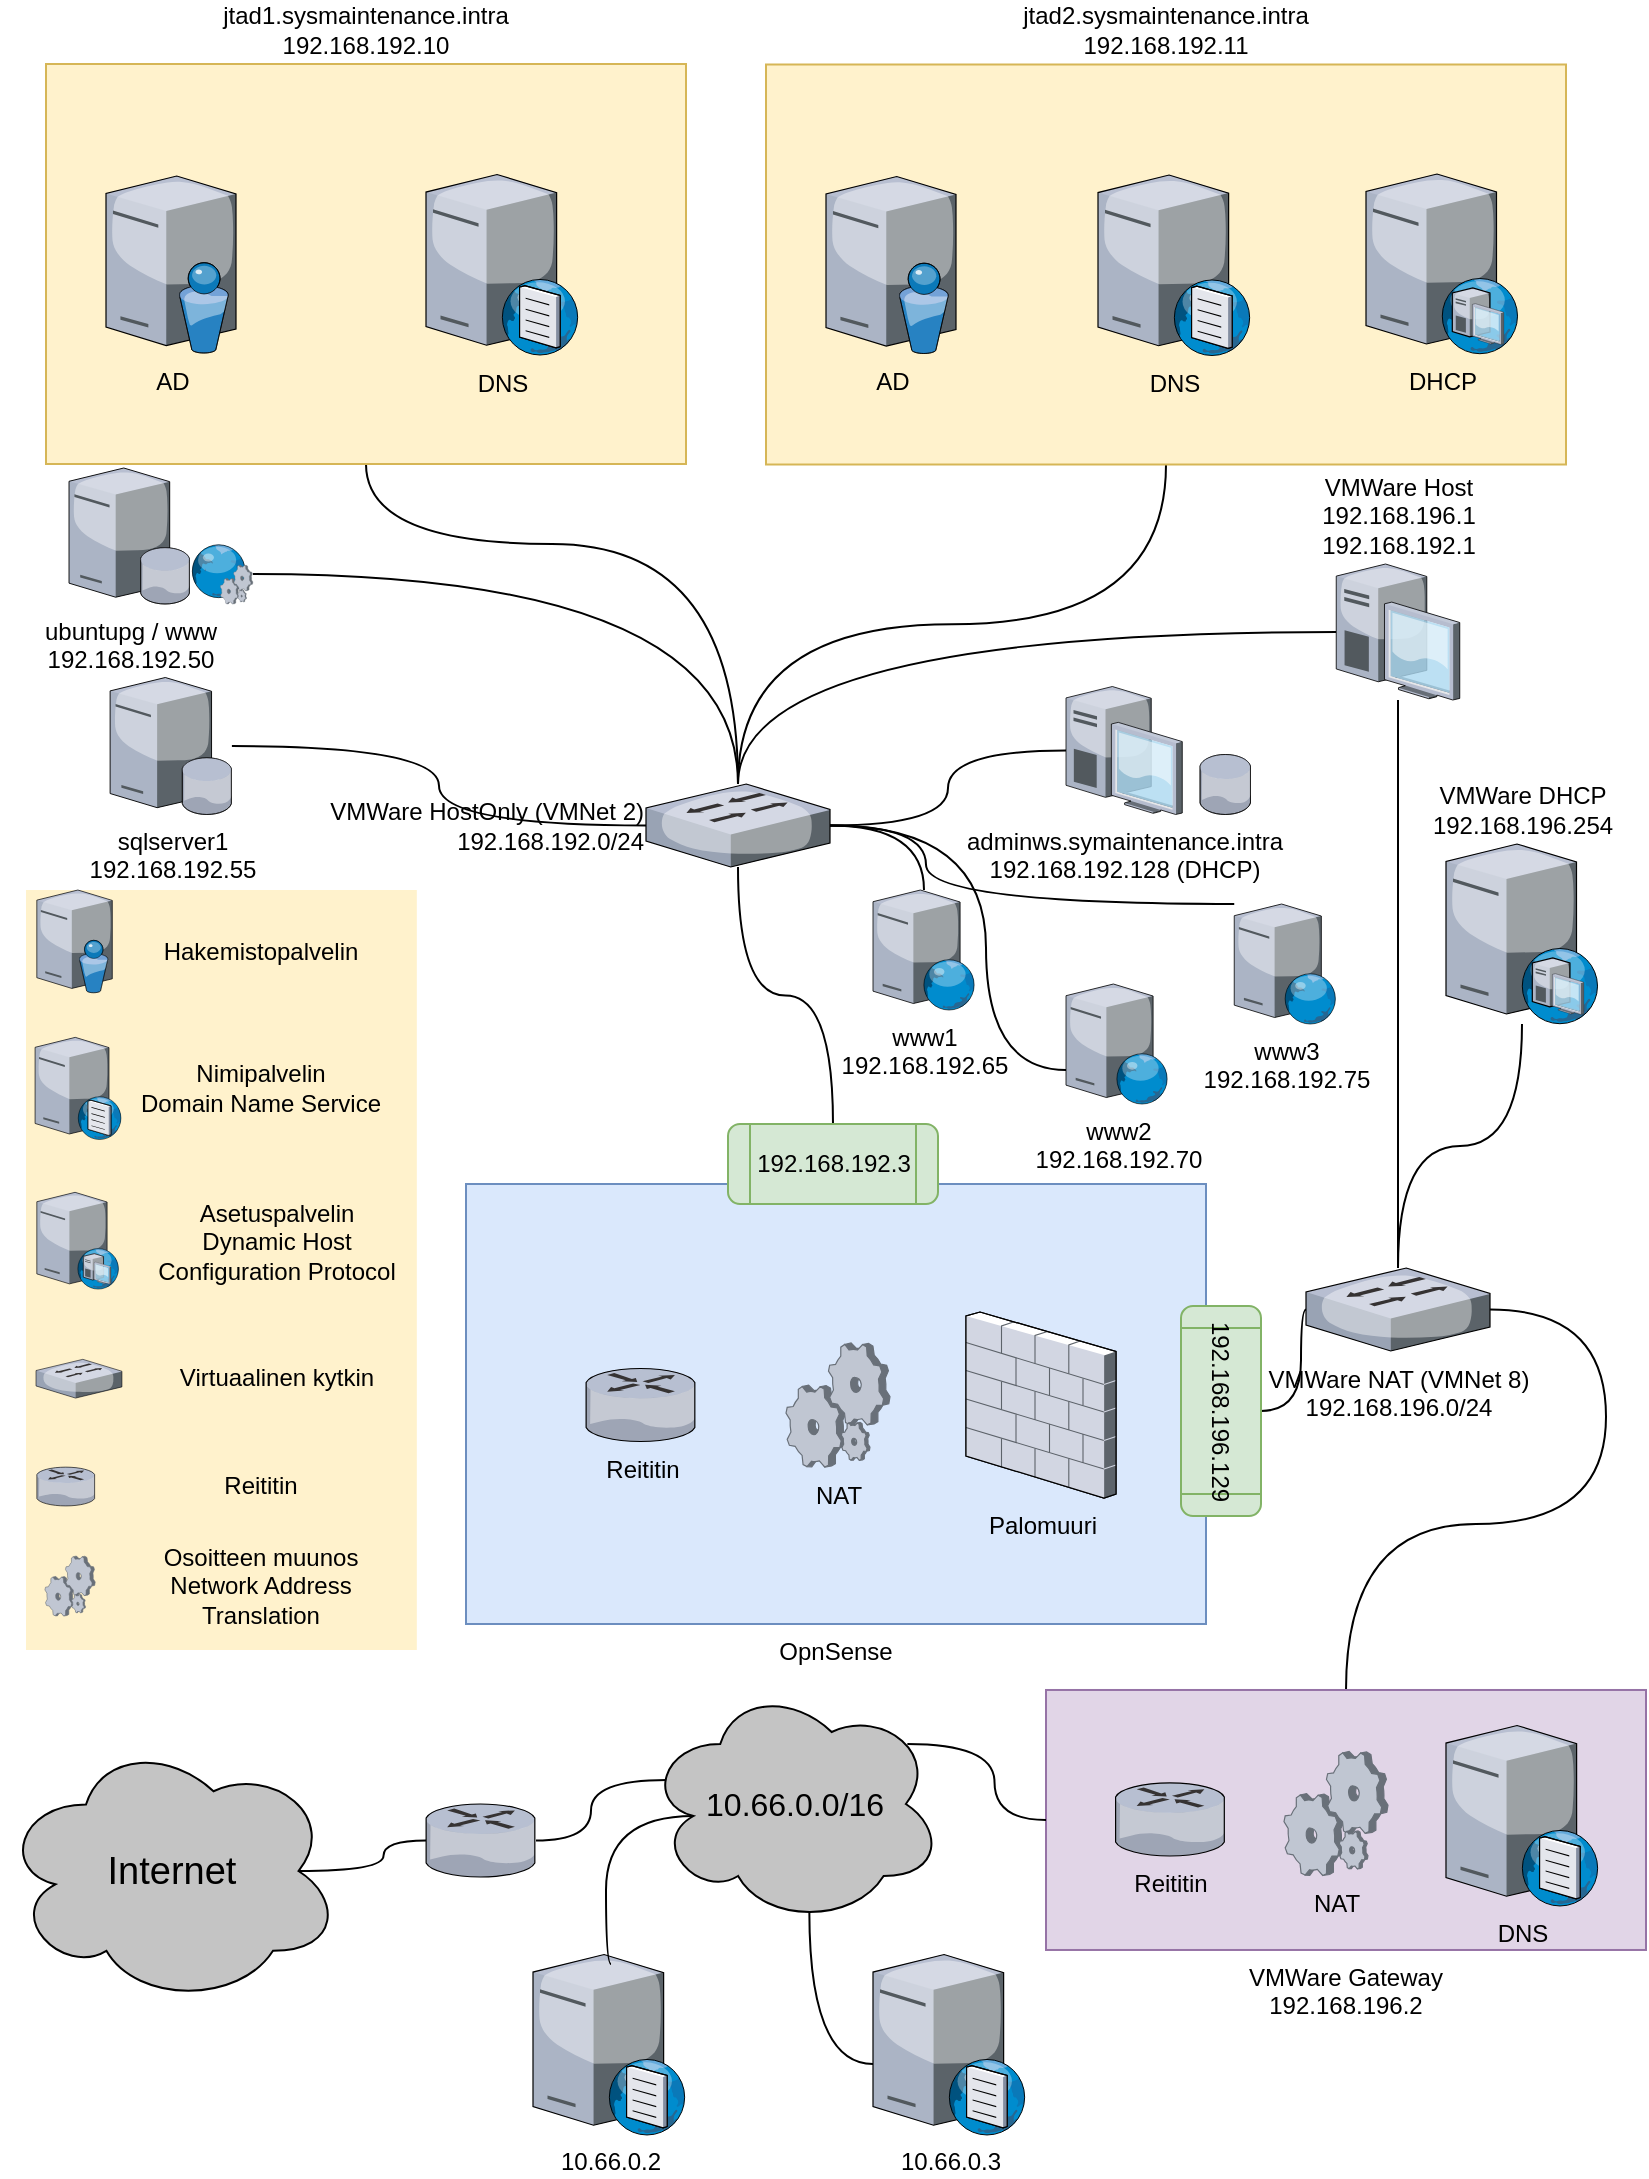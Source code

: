 <mxfile version="20.7.4" type="device"><diagram id="zHARqdaaEAYXHzXHVqvY" name="Page-1"><mxGraphModel dx="1036" dy="606" grid="1" gridSize="10" guides="1" tooltips="1" connect="1" arrows="1" fold="1" page="1" pageScale="1" pageWidth="850" pageHeight="1100" math="0" shadow="0"><root><mxCell id="0"/><mxCell id="1" parent="0"/><mxCell id="OGkH5iqW6VJbtENVCGtF-38" style="edgeStyle=orthogonalEdgeStyle;orthogonalLoop=1;jettySize=auto;html=1;curved=1;endArrow=none;endFill=0;" parent="1" source="OGkH5iqW6VJbtENVCGtF-5" target="OGkH5iqW6VJbtENVCGtF-22" edge="1"><mxGeometry relative="1" as="geometry"><Array as="points"><mxPoint x="200" y="280"/><mxPoint x="386" y="280"/></Array></mxGeometry></mxCell><mxCell id="OGkH5iqW6VJbtENVCGtF-5" value="jtad1.sysmaintenance.intra&lt;br&gt;192.168.192.10" style="rounded=0;whiteSpace=wrap;html=1;shadow=0;glass=0;sketch=0;fillColor=#fff2cc;strokeColor=#d6b656;labelPosition=center;verticalLabelPosition=top;align=center;verticalAlign=bottom;" parent="1" vertex="1"><mxGeometry x="40" y="40" width="320" height="200" as="geometry"/></mxCell><mxCell id="OGkH5iqW6VJbtENVCGtF-6" value="AD" style="verticalLabelPosition=bottom;sketch=0;aspect=fixed;html=1;verticalAlign=top;strokeColor=none;align=center;outlineConnect=0;shape=mxgraph.citrix.directory_server;rounded=1;shadow=0;glass=0;" parent="1" vertex="1"><mxGeometry x="70" y="96" width="65" height="88.5" as="geometry"/></mxCell><mxCell id="OGkH5iqW6VJbtENVCGtF-7" value="DNS" style="verticalLabelPosition=bottom;sketch=0;aspect=fixed;html=1;verticalAlign=top;strokeColor=none;align=center;outlineConnect=0;shape=mxgraph.citrix.dns_server;rounded=1;shadow=0;glass=0;" parent="1" vertex="1"><mxGeometry x="230" y="93" width="76.5" height="92.5" as="geometry"/></mxCell><mxCell id="OGkH5iqW6VJbtENVCGtF-39" style="edgeStyle=orthogonalEdgeStyle;curved=1;orthogonalLoop=1;jettySize=auto;html=1;endArrow=none;endFill=0;" parent="1" source="OGkH5iqW6VJbtENVCGtF-8" target="OGkH5iqW6VJbtENVCGtF-22" edge="1"><mxGeometry relative="1" as="geometry"/></mxCell><mxCell id="OGkH5iqW6VJbtENVCGtF-8" value="jtad2.sysmaintenance.intra&lt;br&gt;192.168.192.11" style="rounded=0;whiteSpace=wrap;html=1;shadow=0;glass=0;sketch=0;fillColor=#fff2cc;strokeColor=#d6b656;labelPosition=center;verticalLabelPosition=top;align=center;verticalAlign=bottom;" parent="1" vertex="1"><mxGeometry x="400" y="40.25" width="400" height="200" as="geometry"/></mxCell><mxCell id="OGkH5iqW6VJbtENVCGtF-9" value="AD" style="verticalLabelPosition=bottom;sketch=0;aspect=fixed;html=1;verticalAlign=top;strokeColor=none;align=center;outlineConnect=0;shape=mxgraph.citrix.directory_server;rounded=1;shadow=0;glass=0;" parent="1" vertex="1"><mxGeometry x="430" y="96.25" width="65" height="88.5" as="geometry"/></mxCell><mxCell id="OGkH5iqW6VJbtENVCGtF-10" value="DNS" style="verticalLabelPosition=bottom;sketch=0;aspect=fixed;html=1;verticalAlign=top;strokeColor=none;align=center;outlineConnect=0;shape=mxgraph.citrix.dns_server;rounded=1;shadow=0;glass=0;" parent="1" vertex="1"><mxGeometry x="566" y="93.25" width="76.5" height="92.5" as="geometry"/></mxCell><mxCell id="OGkH5iqW6VJbtENVCGtF-11" value="DHCP" style="verticalLabelPosition=bottom;sketch=0;aspect=fixed;html=1;verticalAlign=top;strokeColor=none;align=center;outlineConnect=0;shape=mxgraph.citrix.dhcp_server;rounded=1;shadow=0;glass=0;" parent="1" vertex="1"><mxGeometry x="700" y="95" width="76" height="90" as="geometry"/></mxCell><mxCell id="OGkH5iqW6VJbtENVCGtF-47" style="edgeStyle=orthogonalEdgeStyle;curved=1;orthogonalLoop=1;jettySize=auto;html=1;endArrow=none;endFill=0;exitX=0.07;exitY=0.4;exitDx=0;exitDy=0;exitPerimeter=0;" parent="1" source="OGkH5iqW6VJbtENVCGtF-52" target="OGkH5iqW6VJbtENVCGtF-37" edge="1"><mxGeometry relative="1" as="geometry"><mxPoint x="412.0" y="895.231" as="sourcePoint"/></mxGeometry></mxCell><mxCell id="OGkH5iqW6VJbtENVCGtF-45" style="edgeStyle=orthogonalEdgeStyle;curved=1;orthogonalLoop=1;jettySize=auto;html=1;endArrow=none;endFill=0;" parent="1" source="OGkH5iqW6VJbtENVCGtF-21" target="OGkH5iqW6VJbtENVCGtF-27" edge="1"><mxGeometry relative="1" as="geometry"><Array as="points"><mxPoint x="820" y="663"/><mxPoint x="820" y="770"/><mxPoint x="690" y="770"/></Array></mxGeometry></mxCell><mxCell id="OGkH5iqW6VJbtENVCGtF-21" value="VMWare NAT (VMNet 8)&lt;br&gt;192.168.196.0/24" style="verticalLabelPosition=bottom;sketch=0;aspect=fixed;html=1;verticalAlign=top;strokeColor=none;align=center;outlineConnect=0;shape=mxgraph.citrix.switch;rounded=1;shadow=0;glass=0;" parent="1" vertex="1"><mxGeometry x="670" y="642" width="92" height="41.5" as="geometry"/></mxCell><mxCell id="OGkH5iqW6VJbtENVCGtF-40" style="edgeStyle=orthogonalEdgeStyle;curved=1;orthogonalLoop=1;jettySize=auto;html=1;entryX=0.5;entryY=0;entryDx=0;entryDy=0;endArrow=none;endFill=0;" parent="1" source="OGkH5iqW6VJbtENVCGtF-22" target="OGkH5iqW6VJbtENVCGtF-23" edge="1"><mxGeometry relative="1" as="geometry"/></mxCell><mxCell id="bz7UZ1zLobXVc8oJXwYP-3" style="edgeStyle=orthogonalEdgeStyle;orthogonalLoop=1;jettySize=auto;html=1;curved=1;endArrow=none;endFill=0;" edge="1" parent="1" source="OGkH5iqW6VJbtENVCGtF-22" target="bz7UZ1zLobXVc8oJXwYP-1"><mxGeometry relative="1" as="geometry"/></mxCell><mxCell id="bz7UZ1zLobXVc8oJXwYP-11" style="edgeStyle=orthogonalEdgeStyle;curved=1;orthogonalLoop=1;jettySize=auto;html=1;endArrow=none;endFill=0;" edge="1" parent="1" source="OGkH5iqW6VJbtENVCGtF-22" target="bz7UZ1zLobXVc8oJXwYP-4"><mxGeometry relative="1" as="geometry"/></mxCell><mxCell id="bz7UZ1zLobXVc8oJXwYP-12" style="edgeStyle=orthogonalEdgeStyle;curved=1;orthogonalLoop=1;jettySize=auto;html=1;endArrow=none;endFill=0;" edge="1" parent="1" source="OGkH5iqW6VJbtENVCGtF-22" target="bz7UZ1zLobXVc8oJXwYP-6"><mxGeometry relative="1" as="geometry"><Array as="points"><mxPoint x="510" y="421"/><mxPoint x="510" y="543"/></Array></mxGeometry></mxCell><mxCell id="bz7UZ1zLobXVc8oJXwYP-14" style="edgeStyle=orthogonalEdgeStyle;curved=1;orthogonalLoop=1;jettySize=auto;html=1;endArrow=none;endFill=0;" edge="1" parent="1" source="OGkH5iqW6VJbtENVCGtF-22" target="bz7UZ1zLobXVc8oJXwYP-7"><mxGeometry relative="1" as="geometry"><Array as="points"><mxPoint x="480" y="421"/><mxPoint x="480" y="460"/></Array></mxGeometry></mxCell><mxCell id="OGkH5iqW6VJbtENVCGtF-22" value="VMWare HostOnly (VMNet 2)&lt;br&gt;192.168.192.0/24" style="verticalLabelPosition=middle;sketch=0;aspect=fixed;html=1;verticalAlign=middle;strokeColor=none;align=right;outlineConnect=0;shape=mxgraph.citrix.switch;rounded=1;shadow=0;glass=0;labelPosition=left;" parent="1" vertex="1"><mxGeometry x="340" y="400" width="92" height="41.5" as="geometry"/></mxCell><mxCell id="OGkH5iqW6VJbtENVCGtF-41" style="edgeStyle=orthogonalEdgeStyle;curved=1;orthogonalLoop=1;jettySize=auto;html=1;endArrow=none;endFill=0;" parent="1" source="OGkH5iqW6VJbtENVCGtF-24" target="OGkH5iqW6VJbtENVCGtF-21" edge="1"><mxGeometry relative="1" as="geometry"/></mxCell><mxCell id="OGkH5iqW6VJbtENVCGtF-29" value="" style="group" parent="1" vertex="1" connectable="0"><mxGeometry x="530" y="852.99" width="310" height="130" as="geometry"/></mxCell><mxCell id="OGkH5iqW6VJbtENVCGtF-27" value="VMWare Gateway&lt;br&gt;192.168.196.2&lt;br&gt;" style="rounded=0;whiteSpace=wrap;html=1;shadow=0;glass=0;sketch=0;labelPosition=center;verticalLabelPosition=bottom;align=center;verticalAlign=top;fillColor=#e1d5e7;strokeColor=#9673a6;" parent="OGkH5iqW6VJbtENVCGtF-29" vertex="1"><mxGeometry x="10" width="300" height="130" as="geometry"/></mxCell><mxCell id="OGkH5iqW6VJbtENVCGtF-25" value="DNS" style="verticalLabelPosition=bottom;sketch=0;aspect=fixed;html=1;verticalAlign=top;strokeColor=none;align=center;outlineConnect=0;shape=mxgraph.citrix.dns_server;rounded=1;shadow=0;glass=0;" parent="OGkH5iqW6VJbtENVCGtF-29" vertex="1"><mxGeometry x="209.996" y="15.5" width="76.5" height="92.5" as="geometry"/></mxCell><mxCell id="OGkH5iqW6VJbtENVCGtF-26" value="Reititin" style="verticalLabelPosition=bottom;sketch=0;aspect=fixed;html=1;verticalAlign=top;strokeColor=none;align=center;outlineConnect=0;shape=mxgraph.citrix.router;rounded=1;shadow=0;glass=0;" parent="OGkH5iqW6VJbtENVCGtF-29" vertex="1"><mxGeometry x="44.739" y="46.5" width="55" height="36.5" as="geometry"/></mxCell><mxCell id="OGkH5iqW6VJbtENVCGtF-72" value="NAT" style="verticalLabelPosition=bottom;sketch=0;aspect=fixed;html=1;verticalAlign=top;strokeColor=none;align=center;outlineConnect=0;shape=mxgraph.citrix.process;rounded=1;shadow=0;glass=0;" parent="OGkH5iqW6VJbtENVCGtF-29" vertex="1"><mxGeometry x="129" y="30.75" width="52" height="62" as="geometry"/></mxCell><mxCell id="OGkH5iqW6VJbtENVCGtF-44" style="edgeStyle=orthogonalEdgeStyle;curved=1;orthogonalLoop=1;jettySize=auto;html=1;endArrow=none;endFill=0;" parent="1" source="OGkH5iqW6VJbtENVCGtF-32" target="OGkH5iqW6VJbtENVCGtF-21" edge="1"><mxGeometry relative="1" as="geometry"/></mxCell><mxCell id="OGkH5iqW6VJbtENVCGtF-32" value="VMWare DHCP&lt;br&gt;192.168.196.254" style="verticalLabelPosition=top;sketch=0;aspect=fixed;html=1;verticalAlign=bottom;strokeColor=none;align=center;outlineConnect=0;shape=mxgraph.citrix.dhcp_server;rounded=1;shadow=0;glass=0;labelPosition=center;" parent="1" vertex="1"><mxGeometry x="740" y="430" width="76" height="90" as="geometry"/></mxCell><mxCell id="OGkH5iqW6VJbtENVCGtF-42" style="edgeStyle=orthogonalEdgeStyle;curved=1;orthogonalLoop=1;jettySize=auto;html=1;endArrow=none;endFill=0;" parent="1" source="OGkH5iqW6VJbtENVCGtF-33" target="OGkH5iqW6VJbtENVCGtF-22" edge="1"><mxGeometry relative="1" as="geometry"/></mxCell><mxCell id="OGkH5iqW6VJbtENVCGtF-43" style="edgeStyle=orthogonalEdgeStyle;curved=1;orthogonalLoop=1;jettySize=auto;html=1;endArrow=none;endFill=0;" parent="1" source="OGkH5iqW6VJbtENVCGtF-33" target="OGkH5iqW6VJbtENVCGtF-21" edge="1"><mxGeometry relative="1" as="geometry"/></mxCell><mxCell id="OGkH5iqW6VJbtENVCGtF-33" value="VMWare Host&lt;br&gt;192.168.196.1&lt;br&gt;192.168.192.1" style="verticalLabelPosition=top;sketch=0;aspect=fixed;html=1;verticalAlign=bottom;strokeColor=none;align=center;outlineConnect=0;shape=mxgraph.citrix.desktop;rounded=1;shadow=0;glass=0;labelPosition=center;" parent="1" vertex="1"><mxGeometry x="685.12" y="290" width="61.76" height="68" as="geometry"/></mxCell><mxCell id="OGkH5iqW6VJbtENVCGtF-34" value="10.66.0.2" style="verticalLabelPosition=bottom;sketch=0;aspect=fixed;html=1;verticalAlign=top;strokeColor=none;align=center;outlineConnect=0;shape=mxgraph.citrix.dns_server;rounded=1;shadow=0;glass=0;" parent="1" vertex="1"><mxGeometry x="283.5" y="982.99" width="76.5" height="92.5" as="geometry"/></mxCell><mxCell id="OGkH5iqW6VJbtENVCGtF-74" style="edgeStyle=orthogonalEdgeStyle;curved=1;orthogonalLoop=1;jettySize=auto;html=1;entryX=0.55;entryY=0.95;entryDx=0;entryDy=0;entryPerimeter=0;fontSize=12;endArrow=none;endFill=0;" parent="1" source="OGkH5iqW6VJbtENVCGtF-35" target="OGkH5iqW6VJbtENVCGtF-52" edge="1"><mxGeometry relative="1" as="geometry"><Array as="points"><mxPoint x="422" y="1040"/></Array></mxGeometry></mxCell><mxCell id="OGkH5iqW6VJbtENVCGtF-35" value="10.66.0.3" style="verticalLabelPosition=bottom;sketch=0;aspect=fixed;html=1;verticalAlign=top;strokeColor=none;align=center;outlineConnect=0;shape=mxgraph.citrix.dns_server;rounded=1;shadow=0;glass=0;" parent="1" vertex="1"><mxGeometry x="453.5" y="982.99" width="76.5" height="92.5" as="geometry"/></mxCell><mxCell id="OGkH5iqW6VJbtENVCGtF-48" style="edgeStyle=orthogonalEdgeStyle;curved=1;orthogonalLoop=1;jettySize=auto;html=1;entryX=0.875;entryY=0.5;entryDx=0;entryDy=0;entryPerimeter=0;endArrow=none;endFill=0;" parent="1" source="OGkH5iqW6VJbtENVCGtF-37" target="OGkH5iqW6VJbtENVCGtF-51" edge="1"><mxGeometry relative="1" as="geometry"><mxPoint x="275.07" y="925.365" as="targetPoint"/></mxGeometry></mxCell><mxCell id="OGkH5iqW6VJbtENVCGtF-37" value="" style="verticalLabelPosition=bottom;sketch=0;aspect=fixed;html=1;verticalAlign=top;strokeColor=none;align=center;outlineConnect=0;shape=mxgraph.citrix.router;rounded=1;shadow=0;glass=0;" parent="1" vertex="1"><mxGeometry x="230" y="910" width="55" height="36.5" as="geometry"/></mxCell><mxCell id="OGkH5iqW6VJbtENVCGtF-46" style="edgeStyle=orthogonalEdgeStyle;curved=1;orthogonalLoop=1;jettySize=auto;html=1;endArrow=none;endFill=0;entryX=0.88;entryY=0.25;entryDx=0;entryDy=0;entryPerimeter=0;" parent="1" source="OGkH5iqW6VJbtENVCGtF-27" target="OGkH5iqW6VJbtENVCGtF-52" edge="1"><mxGeometry relative="1" as="geometry"><mxPoint x="557" y="895.231" as="targetPoint"/></mxGeometry></mxCell><mxCell id="OGkH5iqW6VJbtENVCGtF-51" value="Internet" style="ellipse;shape=cloud;whiteSpace=wrap;html=1;rounded=1;shadow=0;glass=0;sketch=0;fontSize=19;fillColor=#C4C4C4;" parent="1" vertex="1"><mxGeometry x="17.5" y="877.01" width="170" height="132.99" as="geometry"/></mxCell><mxCell id="OGkH5iqW6VJbtENVCGtF-71" style="edgeStyle=orthogonalEdgeStyle;curved=1;orthogonalLoop=1;jettySize=auto;html=1;fontSize=12;endArrow=none;endFill=0;exitX=0.16;exitY=0.55;exitDx=0;exitDy=0;exitPerimeter=0;" parent="1" source="OGkH5iqW6VJbtENVCGtF-52" edge="1"><mxGeometry relative="1" as="geometry"><mxPoint x="322" y="990" as="targetPoint"/></mxGeometry></mxCell><mxCell id="OGkH5iqW6VJbtENVCGtF-52" value="&lt;font style=&quot;font-size: 16px;&quot;&gt;10.66.0.0/16&lt;/font&gt;" style="ellipse;shape=cloud;whiteSpace=wrap;html=1;rounded=1;shadow=0;glass=0;sketch=0;fontSize=19;fillColor=#C4C4C4;" parent="1" vertex="1"><mxGeometry x="340" y="850" width="148.5" height="120" as="geometry"/></mxCell><mxCell id="OGkH5iqW6VJbtENVCGtF-58" value="" style="group" parent="1" vertex="1" connectable="0"><mxGeometry x="250" y="570" width="397.5" height="250" as="geometry"/></mxCell><mxCell id="OGkH5iqW6VJbtENVCGtF-16" value="OpnSense" style="rounded=0;whiteSpace=wrap;html=1;shadow=0;glass=0;sketch=0;fillColor=#dae8fc;strokeColor=#6c8ebf;labelPosition=center;verticalLabelPosition=bottom;align=center;verticalAlign=top;" parent="OGkH5iqW6VJbtENVCGtF-58" vertex="1"><mxGeometry y="30" width="370" height="220" as="geometry"/></mxCell><mxCell id="OGkH5iqW6VJbtENVCGtF-17" value="Palomuuri" style="verticalLabelPosition=bottom;sketch=0;aspect=fixed;html=1;verticalAlign=top;strokeColor=none;align=center;outlineConnect=0;shape=mxgraph.citrix.firewall;rounded=1;shadow=0;glass=0;" parent="OGkH5iqW6VJbtENVCGtF-58" vertex="1"><mxGeometry x="250" y="94" width="75" height="93" as="geometry"/></mxCell><mxCell id="OGkH5iqW6VJbtENVCGtF-18" value="Reititin" style="verticalLabelPosition=bottom;sketch=0;aspect=fixed;html=1;verticalAlign=top;strokeColor=none;align=center;outlineConnect=0;shape=mxgraph.citrix.router;rounded=1;shadow=0;glass=0;" parent="OGkH5iqW6VJbtENVCGtF-58" vertex="1"><mxGeometry x="60" y="122.25" width="55" height="36.5" as="geometry"/></mxCell><mxCell id="OGkH5iqW6VJbtENVCGtF-19" value="NAT" style="verticalLabelPosition=bottom;sketch=0;aspect=fixed;html=1;verticalAlign=top;strokeColor=none;align=center;outlineConnect=0;shape=mxgraph.citrix.process;rounded=1;shadow=0;glass=0;" parent="OGkH5iqW6VJbtENVCGtF-58" vertex="1"><mxGeometry x="160" y="109.5" width="52" height="62" as="geometry"/></mxCell><mxCell id="OGkH5iqW6VJbtENVCGtF-23" value="192.168.192.3" style="shape=process;whiteSpace=wrap;html=1;backgroundOutline=1;rounded=1;shadow=0;glass=0;sketch=0;fillColor=#d5e8d4;strokeColor=#82b366;" parent="OGkH5iqW6VJbtENVCGtF-58" vertex="1"><mxGeometry x="131" width="105" height="40" as="geometry"/></mxCell><mxCell id="OGkH5iqW6VJbtENVCGtF-24" value="192.168.196.129" style="shape=process;whiteSpace=wrap;html=1;backgroundOutline=1;rounded=1;shadow=0;glass=0;sketch=0;fillColor=#d5e8d4;strokeColor=#82b366;rotation=90;" parent="OGkH5iqW6VJbtENVCGtF-58" vertex="1"><mxGeometry x="325" y="123.5" width="105" height="40" as="geometry"/></mxCell><mxCell id="OGkH5iqW6VJbtENVCGtF-70" value="" style="group" parent="1" vertex="1" connectable="0"><mxGeometry x="30" y="453" width="195.41" height="380" as="geometry"/></mxCell><mxCell id="OGkH5iqW6VJbtENVCGtF-67" value="" style="group;fillColor=#FFF2CC;container=0;" parent="OGkH5iqW6VJbtENVCGtF-70" vertex="1" connectable="0"><mxGeometry width="195.41" height="380" as="geometry"/></mxCell><mxCell id="OGkH5iqW6VJbtENVCGtF-68" value="" style="verticalLabelPosition=bottom;sketch=0;aspect=fixed;html=1;verticalAlign=top;strokeColor=none;align=center;outlineConnect=0;shape=mxgraph.citrix.process;rounded=1;shadow=0;glass=0;" parent="OGkH5iqW6VJbtENVCGtF-70" vertex="1"><mxGeometry x="9.46" y="333" width="25.16" height="30" as="geometry"/></mxCell><mxCell id="OGkH5iqW6VJbtENVCGtF-54" value="" style="verticalLabelPosition=bottom;sketch=0;aspect=fixed;html=1;verticalAlign=top;strokeColor=none;align=center;outlineConnect=0;shape=mxgraph.citrix.directory_server;rounded=1;shadow=0;glass=0;fontSize=16;fillColor=#C4C4C4;" parent="OGkH5iqW6VJbtENVCGtF-70" vertex="1"><mxGeometry x="5.41" width="37.732" height="51.369" as="geometry"/></mxCell><mxCell id="OGkH5iqW6VJbtENVCGtF-55" value="&lt;font style=&quot;font-size: 12px;&quot;&gt;Hakemistopalvelin&lt;/font&gt;" style="text;html=1;align=center;verticalAlign=middle;resizable=0;points=[];autosize=1;strokeColor=none;fillColor=none;fontSize=16;" parent="OGkH5iqW6VJbtENVCGtF-70" vertex="1"><mxGeometry x="57.2" y="13.742" width="120" height="30" as="geometry"/></mxCell><mxCell id="OGkH5iqW6VJbtENVCGtF-56" value="" style="verticalLabelPosition=bottom;sketch=0;aspect=fixed;html=1;verticalAlign=top;strokeColor=none;align=center;outlineConnect=0;shape=mxgraph.citrix.dns_server;rounded=1;shadow=0;glass=0;fontSize=12;fillColor=#C4C4C4;" parent="OGkH5iqW6VJbtENVCGtF-70" vertex="1"><mxGeometry x="4.54" y="72.408" width="43.286" height="52.338" as="geometry"/></mxCell><mxCell id="OGkH5iqW6VJbtENVCGtF-57" value="Nimipalvelin&lt;br&gt;Domain Name Service" style="text;html=1;align=center;verticalAlign=middle;resizable=0;points=[];autosize=1;strokeColor=none;fillColor=none;fontSize=12;" parent="OGkH5iqW6VJbtENVCGtF-70" vertex="1"><mxGeometry x="47.2" y="78.576" width="140" height="40" as="geometry"/></mxCell><mxCell id="OGkH5iqW6VJbtENVCGtF-61" value="" style="verticalLabelPosition=top;sketch=0;aspect=fixed;html=1;verticalAlign=bottom;strokeColor=none;align=center;outlineConnect=0;shape=mxgraph.citrix.dhcp_server;rounded=1;shadow=0;glass=0;labelPosition=center;" parent="OGkH5iqW6VJbtENVCGtF-70" vertex="1"><mxGeometry x="5.41" y="151.158" width="40.921" height="48.462" as="geometry"/></mxCell><mxCell id="OGkH5iqW6VJbtENVCGtF-62" value="Asetuspalvelin&lt;br&gt;Dynamic Host &lt;br&gt;Configuration Protocol" style="text;html=1;align=center;verticalAlign=middle;resizable=0;points=[];autosize=1;strokeColor=none;fillColor=none;fontSize=12;" parent="OGkH5iqW6VJbtENVCGtF-70" vertex="1"><mxGeometry x="55.41" y="145.872" width="140" height="60" as="geometry"/></mxCell><mxCell id="OGkH5iqW6VJbtENVCGtF-63" value="" style="verticalLabelPosition=bottom;sketch=0;aspect=fixed;html=1;verticalAlign=top;strokeColor=none;align=center;outlineConnect=0;shape=mxgraph.citrix.switch;rounded=1;shadow=0;glass=0;fontSize=12;fillColor=#C4C4C4;" parent="OGkH5iqW6VJbtENVCGtF-70" vertex="1"><mxGeometry x="5" y="234.664" width="42.976" height="19.385" as="geometry"/></mxCell><mxCell id="OGkH5iqW6VJbtENVCGtF-64" value="Virtuaalinen kytkin" style="text;html=1;align=center;verticalAlign=middle;resizable=0;points=[];autosize=1;strokeColor=none;fillColor=none;fontSize=12;" parent="OGkH5iqW6VJbtENVCGtF-70" vertex="1"><mxGeometry x="65.41" y="229.379" width="120" height="30" as="geometry"/></mxCell><mxCell id="OGkH5iqW6VJbtENVCGtF-65" value="" style="verticalLabelPosition=bottom;sketch=0;aspect=fixed;html=1;verticalAlign=top;strokeColor=none;align=center;outlineConnect=0;shape=mxgraph.citrix.router;rounded=1;shadow=0;glass=0;" parent="OGkH5iqW6VJbtENVCGtF-70" vertex="1"><mxGeometry x="5.41" y="288.574" width="29.213" height="19.385" as="geometry"/></mxCell><mxCell id="OGkH5iqW6VJbtENVCGtF-66" value="Reititin" style="text;html=1;align=center;verticalAlign=middle;resizable=0;points=[];autosize=1;strokeColor=none;fillColor=none;fontSize=12;" parent="OGkH5iqW6VJbtENVCGtF-70" vertex="1"><mxGeometry x="87.2" y="283.289" width="60" height="30" as="geometry"/></mxCell><mxCell id="OGkH5iqW6VJbtENVCGtF-69" value="Osoitteen muunos&lt;br&gt;Network Address &lt;br&gt;Translation" style="text;html=1;align=center;verticalAlign=middle;resizable=0;points=[];autosize=1;strokeColor=none;fillColor=none;fontSize=12;" parent="OGkH5iqW6VJbtENVCGtF-70" vertex="1"><mxGeometry x="57.2" y="318" width="120" height="60" as="geometry"/></mxCell><mxCell id="OLvHySJ_Nehu762R87_r-2" style="edgeStyle=orthogonalEdgeStyle;orthogonalLoop=1;jettySize=auto;html=1;curved=1;endArrow=none;endFill=0;startArrow=none;" parent="1" source="bz7UZ1zLobXVc8oJXwYP-8" target="OGkH5iqW6VJbtENVCGtF-22" edge="1"><mxGeometry relative="1" as="geometry"/></mxCell><mxCell id="OLvHySJ_Nehu762R87_r-1" value="ubuntupg / www&lt;br&gt;192.168.192.50" style="verticalLabelPosition=bottom;sketch=0;aspect=fixed;html=1;verticalAlign=top;strokeColor=none;align=center;outlineConnect=0;shape=mxgraph.citrix.database_server;" parent="1" vertex="1"><mxGeometry x="51.51" y="242" width="60.44" height="68" as="geometry"/></mxCell><mxCell id="OLvHySJ_Nehu762R87_r-4" style="edgeStyle=orthogonalEdgeStyle;curved=1;orthogonalLoop=1;jettySize=auto;html=1;endArrow=none;endFill=0;" parent="1" source="OLvHySJ_Nehu762R87_r-3" target="OGkH5iqW6VJbtENVCGtF-22" edge="1"><mxGeometry relative="1" as="geometry"/></mxCell><mxCell id="OLvHySJ_Nehu762R87_r-3" value="adminws.symaintenance.intra&lt;br&gt;192.168.192.128 (DHCP)" style="verticalLabelPosition=bottom;sketch=0;aspect=fixed;html=1;verticalAlign=top;strokeColor=none;align=center;outlineConnect=0;shape=mxgraph.citrix.desktop;" parent="1" vertex="1"><mxGeometry x="550" y="351.25" width="58.13" height="64" as="geometry"/></mxCell><mxCell id="OLvHySJ_Nehu762R87_r-5" value="" style="verticalLabelPosition=bottom;sketch=0;aspect=fixed;html=1;verticalAlign=top;strokeColor=none;align=center;outlineConnect=0;shape=mxgraph.citrix.database;" parent="1" vertex="1"><mxGeometry x="617" y="385.25" width="25.5" height="30" as="geometry"/></mxCell><mxCell id="bz7UZ1zLobXVc8oJXwYP-1" value="sqlserver1&lt;br&gt;192.168.192.55" style="verticalLabelPosition=bottom;sketch=0;aspect=fixed;html=1;verticalAlign=top;strokeColor=none;align=center;outlineConnect=0;shape=mxgraph.citrix.database_server;" vertex="1" parent="1"><mxGeometry x="72.06" y="346.75" width="60.89" height="68.5" as="geometry"/></mxCell><mxCell id="bz7UZ1zLobXVc8oJXwYP-4" value="www1&lt;br&gt;192.168.192.65" style="verticalLabelPosition=bottom;sketch=0;aspect=fixed;html=1;verticalAlign=top;strokeColor=none;align=center;outlineConnect=0;shape=mxgraph.citrix.web_server;" vertex="1" parent="1"><mxGeometry x="453.5" y="453" width="51" height="60" as="geometry"/></mxCell><mxCell id="bz7UZ1zLobXVc8oJXwYP-6" value="www2&lt;br&gt;192.168.192.70" style="verticalLabelPosition=bottom;sketch=0;aspect=fixed;html=1;verticalAlign=top;strokeColor=none;align=center;outlineConnect=0;shape=mxgraph.citrix.web_server;" vertex="1" parent="1"><mxGeometry x="550" y="500" width="51" height="60" as="geometry"/></mxCell><mxCell id="bz7UZ1zLobXVc8oJXwYP-7" value="www3&lt;br&gt;192.168.192.75" style="verticalLabelPosition=bottom;sketch=0;aspect=fixed;html=1;verticalAlign=top;strokeColor=none;align=center;outlineConnect=0;shape=mxgraph.citrix.web_server;" vertex="1" parent="1"><mxGeometry x="634.12" y="460" width="51" height="60" as="geometry"/></mxCell><mxCell id="bz7UZ1zLobXVc8oJXwYP-8" value="" style="verticalLabelPosition=bottom;sketch=0;aspect=fixed;html=1;verticalAlign=top;strokeColor=none;align=center;outlineConnect=0;shape=mxgraph.citrix.web_service;" vertex="1" parent="1"><mxGeometry x="111.95" y="280" width="31.5" height="30" as="geometry"/></mxCell></root></mxGraphModel></diagram></mxfile>